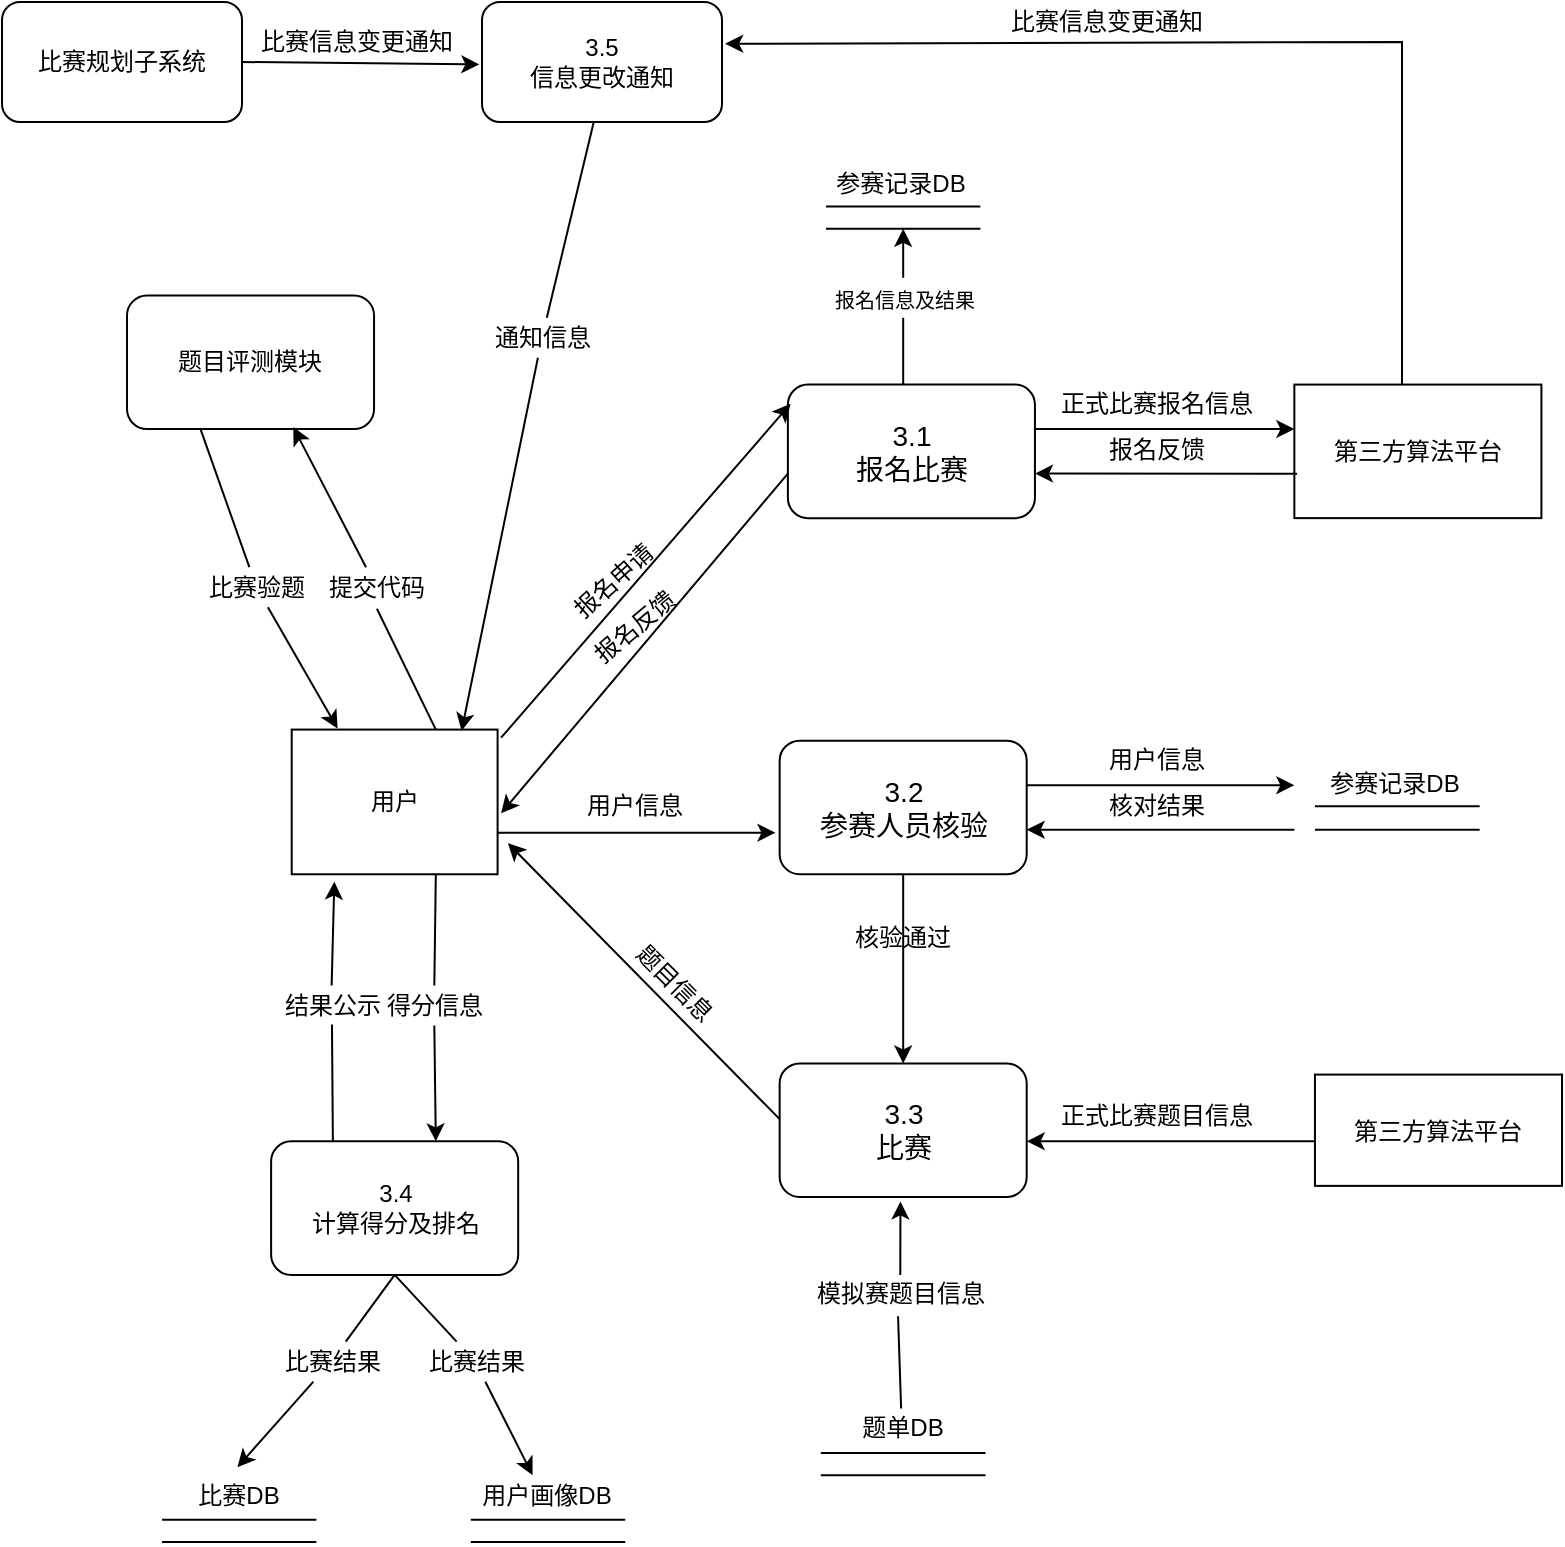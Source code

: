 <mxfile version="17.2.1" type="github">
  <diagram id="MtAmN1gWN1stzAJyf5pG" name="第 1 页">
    <mxGraphModel dx="1303" dy="713" grid="1" gridSize="10" guides="1" tooltips="1" connect="0" arrows="1" fold="1" page="1" pageScale="1" pageWidth="827" pageHeight="1169" math="0" shadow="0">
      <root>
        <mxCell id="0" />
        <mxCell id="1" parent="0" />
        <mxCell id="pAkXUdGF3VK3-g7UU75k-1" value="用户" style="rounded=0;whiteSpace=wrap;html=1;" parent="1" vertex="1">
          <mxGeometry x="154.853" y="393.79" width="102.941" height="72.339" as="geometry" />
        </mxCell>
        <mxCell id="sEVKIMjzkpmvg2Q95Bz1-36" value="题目评测模块" style="rounded=1;whiteSpace=wrap;html=1;fontSize=12;" parent="1" vertex="1">
          <mxGeometry x="72.499" y="176.773" width="123.529" height="66.774" as="geometry" />
        </mxCell>
        <mxCell id="HWCjWkDuANTWGm1I4SdF-3" value="" style="endArrow=classic;html=1;rounded=0;entryX=0.673;entryY=0.985;entryDx=0;entryDy=0;entryPerimeter=0;startArrow=none;" parent="1" source="HWCjWkDuANTWGm1I4SdF-4" target="sEVKIMjzkpmvg2Q95Bz1-36" edge="1">
          <mxGeometry width="50" height="50" relative="1" as="geometry">
            <mxPoint x="226.912" y="393.79" as="sourcePoint" />
            <mxPoint x="278.382" y="338.145" as="targetPoint" />
          </mxGeometry>
        </mxCell>
        <mxCell id="HWCjWkDuANTWGm1I4SdF-4" value="提交代码" style="text;html=1;resizable=0;autosize=1;align=center;verticalAlign=middle;points=[];fillColor=none;strokeColor=none;rounded=0;" parent="1" vertex="1">
          <mxGeometry x="167.209" y="312.583" width="60" height="20" as="geometry" />
        </mxCell>
        <mxCell id="HWCjWkDuANTWGm1I4SdF-7" value="" style="endArrow=none;html=1;rounded=0;entryX=0.504;entryY=1.039;entryDx=0;entryDy=0;entryPerimeter=0;" parent="1" target="HWCjWkDuANTWGm1I4SdF-4" edge="1">
          <mxGeometry width="50" height="50" relative="1" as="geometry">
            <mxPoint x="226.912" y="393.79" as="sourcePoint" />
            <mxPoint x="227.694" y="253.676" as="targetPoint" />
          </mxGeometry>
        </mxCell>
        <mxCell id="HWCjWkDuANTWGm1I4SdF-11" value="" style="endArrow=classic;html=1;rounded=0;startArrow=none;" parent="1" source="HWCjWkDuANTWGm1I4SdF-12" edge="1">
          <mxGeometry width="50" height="50" relative="1" as="geometry">
            <mxPoint x="226.912" y="466.129" as="sourcePoint" />
            <mxPoint x="226.912" y="599.677" as="targetPoint" />
          </mxGeometry>
        </mxCell>
        <mxCell id="HWCjWkDuANTWGm1I4SdF-12" value="得分信息" style="text;html=1;resizable=0;autosize=1;align=center;verticalAlign=middle;points=[];fillColor=none;strokeColor=none;rounded=0;" parent="1" vertex="1">
          <mxGeometry x="196.029" y="521.774" width="60" height="20" as="geometry" />
        </mxCell>
        <mxCell id="HWCjWkDuANTWGm1I4SdF-13" value="" style="endArrow=none;html=1;rounded=0;" parent="1" target="HWCjWkDuANTWGm1I4SdF-12" edge="1">
          <mxGeometry width="50" height="50" relative="1" as="geometry">
            <mxPoint x="226.912" y="466.129" as="sourcePoint" />
            <mxPoint x="226.912" y="599.677" as="targetPoint" />
          </mxGeometry>
        </mxCell>
        <mxCell id="HWCjWkDuANTWGm1I4SdF-14" value="3.4&lt;br&gt;计算得分及排名" style="rounded=1;whiteSpace=wrap;html=1;" parent="1" vertex="1">
          <mxGeometry x="144.559" y="599.677" width="123.529" height="66.774" as="geometry" />
        </mxCell>
        <mxCell id="HWCjWkDuANTWGm1I4SdF-16" value="" style="endArrow=classic;html=1;rounded=0;fontSize=12;entryX=0.207;entryY=1.051;entryDx=0;entryDy=0;entryPerimeter=0;startArrow=none;" parent="1" source="HWCjWkDuANTWGm1I4SdF-17" target="pAkXUdGF3VK3-g7UU75k-1" edge="1">
          <mxGeometry width="50" height="50" relative="1" as="geometry">
            <mxPoint x="175.441" y="599.677" as="sourcePoint" />
            <mxPoint x="226.912" y="544.032" as="targetPoint" />
          </mxGeometry>
        </mxCell>
        <mxCell id="HWCjWkDuANTWGm1I4SdF-17" value="结果公示" style="text;html=1;resizable=0;autosize=1;align=center;verticalAlign=middle;points=[];fillColor=none;strokeColor=none;rounded=0;fontSize=12;" parent="1" vertex="1">
          <mxGeometry x="144.559" y="521.774" width="60" height="20" as="geometry" />
        </mxCell>
        <mxCell id="HWCjWkDuANTWGm1I4SdF-18" value="" style="endArrow=none;html=1;rounded=0;fontSize=12;entryX=0.507;entryY=0.972;entryDx=0;entryDy=0;entryPerimeter=0;" parent="1" target="HWCjWkDuANTWGm1I4SdF-17" edge="1">
          <mxGeometry width="50" height="50" relative="1" as="geometry">
            <mxPoint x="175.441" y="599.677" as="sourcePoint" />
            <mxPoint x="176.162" y="469.818" as="targetPoint" />
          </mxGeometry>
        </mxCell>
        <mxCell id="HWCjWkDuANTWGm1I4SdF-20" value="比赛结果" style="text;html=1;resizable=0;autosize=1;align=center;verticalAlign=middle;points=[];fillColor=none;strokeColor=none;rounded=0;fontSize=12;" parent="1" vertex="1">
          <mxGeometry x="144.559" y="699.839" width="60" height="20" as="geometry" />
        </mxCell>
        <mxCell id="HWCjWkDuANTWGm1I4SdF-21" value="" style="endArrow=none;html=1;rounded=0;fontSize=12;" parent="1" target="HWCjWkDuANTWGm1I4SdF-20" edge="1">
          <mxGeometry width="50" height="50" relative="1" as="geometry">
            <mxPoint x="206.324" y="666.452" as="sourcePoint" />
            <mxPoint x="206.324" y="744.355" as="targetPoint" />
          </mxGeometry>
        </mxCell>
        <mxCell id="HWCjWkDuANTWGm1I4SdF-25" value="" style="group" parent="1" vertex="1" connectable="0">
          <mxGeometry x="90" y="766.613" width="77.206" height="33.387" as="geometry" />
        </mxCell>
        <mxCell id="HWCjWkDuANTWGm1I4SdF-22" value="" style="endArrow=none;html=1;rounded=0;fontSize=12;" parent="HWCjWkDuANTWGm1I4SdF-25" edge="1">
          <mxGeometry width="50" height="50" relative="1" as="geometry">
            <mxPoint y="22.258" as="sourcePoint" />
            <mxPoint x="77.206" y="22.258" as="targetPoint" />
          </mxGeometry>
        </mxCell>
        <mxCell id="HWCjWkDuANTWGm1I4SdF-23" value="" style="endArrow=none;html=1;rounded=0;fontSize=12;" parent="HWCjWkDuANTWGm1I4SdF-25" edge="1">
          <mxGeometry width="50" height="50" relative="1" as="geometry">
            <mxPoint y="33.387" as="sourcePoint" />
            <mxPoint x="77.206" y="33.387" as="targetPoint" />
          </mxGeometry>
        </mxCell>
        <mxCell id="HWCjWkDuANTWGm1I4SdF-24" value="比赛DB" style="text;html=1;resizable=0;autosize=1;align=center;verticalAlign=middle;points=[];fillColor=none;strokeColor=none;rounded=0;fontSize=12;" parent="HWCjWkDuANTWGm1I4SdF-25" vertex="1">
          <mxGeometry x="7.721" width="60" height="20" as="geometry" />
        </mxCell>
        <mxCell id="HWCjWkDuANTWGm1I4SdF-19" value="" style="endArrow=classic;html=1;rounded=0;fontSize=12;startArrow=none;entryX=0.5;entryY=-0.2;entryDx=0;entryDy=0;entryPerimeter=0;" parent="1" source="HWCjWkDuANTWGm1I4SdF-20" target="HWCjWkDuANTWGm1I4SdF-24" edge="1">
          <mxGeometry width="50" height="50" relative="1" as="geometry">
            <mxPoint x="206.324" y="666.452" as="sourcePoint" />
            <mxPoint x="206.324" y="744.355" as="targetPoint" />
          </mxGeometry>
        </mxCell>
        <mxCell id="AiCGU1jMbmE6dtAfAe_y-2" value="" style="endArrow=classic;html=1;rounded=0;startArrow=none;" parent="1" source="AiCGU1jMbmE6dtAfAe_y-8" edge="1">
          <mxGeometry width="50" height="50" relative="1" as="geometry">
            <mxPoint x="206.324" y="666.452" as="sourcePoint" />
            <mxPoint x="275.294" y="766.613" as="targetPoint" />
          </mxGeometry>
        </mxCell>
        <mxCell id="AiCGU1jMbmE6dtAfAe_y-7" value="" style="group" parent="1" vertex="1" connectable="0">
          <mxGeometry x="241.838" y="766.613" width="82.353" height="33.387" as="geometry" />
        </mxCell>
        <mxCell id="AiCGU1jMbmE6dtAfAe_y-4" value="" style="endArrow=none;html=1;rounded=0;fontSize=12;" parent="AiCGU1jMbmE6dtAfAe_y-7" edge="1">
          <mxGeometry width="50" height="50" relative="1" as="geometry">
            <mxPoint x="2.574" y="22.258" as="sourcePoint" />
            <mxPoint x="79.779" y="22.258" as="targetPoint" />
          </mxGeometry>
        </mxCell>
        <mxCell id="AiCGU1jMbmE6dtAfAe_y-5" value="" style="endArrow=none;html=1;rounded=0;fontSize=12;" parent="AiCGU1jMbmE6dtAfAe_y-7" edge="1">
          <mxGeometry width="50" height="50" relative="1" as="geometry">
            <mxPoint x="2.574" y="33.387" as="sourcePoint" />
            <mxPoint x="79.779" y="33.387" as="targetPoint" />
          </mxGeometry>
        </mxCell>
        <mxCell id="AiCGU1jMbmE6dtAfAe_y-6" value="用户画像DB" style="text;html=1;resizable=0;autosize=1;align=center;verticalAlign=middle;points=[];fillColor=none;strokeColor=none;rounded=0;fontSize=12;" parent="AiCGU1jMbmE6dtAfAe_y-7" vertex="1">
          <mxGeometry width="80" height="20" as="geometry" />
        </mxCell>
        <mxCell id="AiCGU1jMbmE6dtAfAe_y-8" value="比赛结果" style="text;html=1;resizable=0;autosize=1;align=center;verticalAlign=middle;points=[];fillColor=none;strokeColor=none;rounded=0;fontSize=12;" parent="1" vertex="1">
          <mxGeometry x="216.618" y="699.839" width="60" height="20" as="geometry" />
        </mxCell>
        <mxCell id="AiCGU1jMbmE6dtAfAe_y-9" value="" style="endArrow=none;html=1;rounded=0;" parent="1" target="AiCGU1jMbmE6dtAfAe_y-8" edge="1">
          <mxGeometry width="50" height="50" relative="1" as="geometry">
            <mxPoint x="206.324" y="666.452" as="sourcePoint" />
            <mxPoint x="275.294" y="766.613" as="targetPoint" />
          </mxGeometry>
        </mxCell>
        <mxCell id="sEVKIMjzkpmvg2Q95Bz1-1" value="" style="endArrow=classic;html=1;rounded=0;entryX=-0.017;entryY=0.689;entryDx=0;entryDy=0;entryPerimeter=0;exitX=0.997;exitY=0.713;exitDx=0;exitDy=0;exitPerimeter=0;" parent="1" source="pAkXUdGF3VK3-g7UU75k-1" target="sEVKIMjzkpmvg2Q95Bz1-2" edge="1">
          <mxGeometry width="50" height="50" relative="1" as="geometry">
            <mxPoint x="265" y="566.29" as="sourcePoint" />
            <mxPoint x="388.529" y="432.742" as="targetPoint" />
          </mxGeometry>
        </mxCell>
        <mxCell id="sEVKIMjzkpmvg2Q95Bz1-3" value="用户信息" style="text;html=1;resizable=0;autosize=1;align=center;verticalAlign=middle;points=[];fillColor=none;strokeColor=none;rounded=0;rotation=0;" parent="1" vertex="1">
          <mxGeometry x="295.882" y="421.613" width="60" height="20" as="geometry" />
        </mxCell>
        <mxCell id="sEVKIMjzkpmvg2Q95Bz1-8" value="" style="endArrow=classic;html=1;rounded=0;fontSize=14;entryX=1.05;entryY=0.785;entryDx=0;entryDy=0;entryPerimeter=0;" parent="1" target="pAkXUdGF3VK3-g7UU75k-1" edge="1">
          <mxGeometry width="50" height="50" relative="1" as="geometry">
            <mxPoint x="398.824" y="588.548" as="sourcePoint" />
            <mxPoint x="265" y="577.419" as="targetPoint" />
          </mxGeometry>
        </mxCell>
        <mxCell id="sEVKIMjzkpmvg2Q95Bz1-9" value="3.3&lt;br&gt;比赛" style="rounded=1;whiteSpace=wrap;html=1;fontSize=14;" parent="1" vertex="1">
          <mxGeometry x="398.824" y="560.726" width="123.529" height="66.774" as="geometry" />
        </mxCell>
        <mxCell id="sEVKIMjzkpmvg2Q95Bz1-12" value="" style="endArrow=classic;html=1;rounded=0;fontSize=14;" parent="1" edge="1">
          <mxGeometry width="50" height="50" relative="1" as="geometry">
            <mxPoint x="666.471" y="599.677" as="sourcePoint" />
            <mxPoint x="522.353" y="599.677" as="targetPoint" />
          </mxGeometry>
        </mxCell>
        <mxCell id="sEVKIMjzkpmvg2Q95Bz1-13" value="&lt;font style=&quot;font-size: 12px&quot;&gt;第三方算法平台&lt;/font&gt;" style="rounded=0;whiteSpace=wrap;html=1;fontSize=14;" parent="1" vertex="1">
          <mxGeometry x="666.471" y="566.29" width="123.529" height="55.645" as="geometry" />
        </mxCell>
        <mxCell id="sEVKIMjzkpmvg2Q95Bz1-14" value="" style="endArrow=classic;html=1;rounded=0;fontSize=14;entryX=0.489;entryY=1.033;entryDx=0;entryDy=0;entryPerimeter=0;startArrow=none;" parent="1" source="sEVKIMjzkpmvg2Q95Bz1-23" target="sEVKIMjzkpmvg2Q95Bz1-9" edge="1">
          <mxGeometry width="50" height="50" relative="1" as="geometry">
            <mxPoint x="459.559" y="722.097" as="sourcePoint" />
            <mxPoint x="481.176" y="621.935" as="targetPoint" />
          </mxGeometry>
        </mxCell>
        <mxCell id="sEVKIMjzkpmvg2Q95Bz1-17" value="" style="endArrow=none;html=1;rounded=0;fontSize=14;" parent="1" edge="1">
          <mxGeometry width="50" height="50" relative="1" as="geometry">
            <mxPoint x="666.471" y="443.871" as="sourcePoint" />
            <mxPoint x="748.824" y="443.871" as="targetPoint" />
          </mxGeometry>
        </mxCell>
        <mxCell id="sEVKIMjzkpmvg2Q95Bz1-18" value="" style="endArrow=none;html=1;rounded=0;fontSize=14;" parent="1" edge="1">
          <mxGeometry width="50" height="50" relative="1" as="geometry">
            <mxPoint x="666.471" y="432.185" as="sourcePoint" />
            <mxPoint x="748.824" y="432.185" as="targetPoint" />
          </mxGeometry>
        </mxCell>
        <mxCell id="sEVKIMjzkpmvg2Q95Bz1-19" value="" style="endArrow=none;html=1;rounded=0;fontSize=14;" parent="1" edge="1">
          <mxGeometry width="50" height="50" relative="1" as="geometry">
            <mxPoint x="419.412" y="755.484" as="sourcePoint" />
            <mxPoint x="501.765" y="755.484" as="targetPoint" />
          </mxGeometry>
        </mxCell>
        <mxCell id="sEVKIMjzkpmvg2Q95Bz1-20" value="" style="endArrow=none;html=1;rounded=0;fontSize=14;" parent="1" edge="1">
          <mxGeometry width="50" height="50" relative="1" as="geometry">
            <mxPoint x="419.412" y="766.613" as="sourcePoint" />
            <mxPoint x="501.765" y="766.613" as="targetPoint" />
          </mxGeometry>
        </mxCell>
        <mxCell id="sEVKIMjzkpmvg2Q95Bz1-21" value="&lt;font style=&quot;font-size: 12px&quot;&gt;参赛记录DB&lt;/font&gt;" style="text;html=1;resizable=0;autosize=1;align=center;verticalAlign=middle;points=[];fillColor=none;strokeColor=none;rounded=0;fontSize=14;" parent="1" vertex="1">
          <mxGeometry x="666.471" y="410.484" width="80" height="20" as="geometry" />
        </mxCell>
        <mxCell id="sEVKIMjzkpmvg2Q95Bz1-22" value="题单DB" style="text;html=1;resizable=0;autosize=1;align=center;verticalAlign=middle;points=[];fillColor=none;strokeColor=none;rounded=0;fontSize=12;" parent="1" vertex="1">
          <mxGeometry x="429.706" y="733.226" width="60" height="20" as="geometry" />
        </mxCell>
        <mxCell id="sEVKIMjzkpmvg2Q95Bz1-23" value="模拟赛题目信息" style="text;html=1;resizable=0;autosize=1;align=center;verticalAlign=middle;points=[];fillColor=none;strokeColor=none;rounded=0;fontSize=12;" parent="1" vertex="1">
          <mxGeometry x="409.118" y="666.452" width="100" height="20" as="geometry" />
        </mxCell>
        <mxCell id="sEVKIMjzkpmvg2Q95Bz1-24" value="" style="endArrow=none;html=1;rounded=0;fontSize=14;entryX=0.489;entryY=1.033;entryDx=0;entryDy=0;entryPerimeter=0;" parent="1" target="sEVKIMjzkpmvg2Q95Bz1-23" edge="1">
          <mxGeometry width="50" height="50" relative="1" as="geometry">
            <mxPoint x="459.559" y="733.226" as="sourcePoint" />
            <mxPoint x="459.229" y="624.139" as="targetPoint" />
          </mxGeometry>
        </mxCell>
        <mxCell id="sEVKIMjzkpmvg2Q95Bz1-26" value="核验通过" style="text;html=1;resizable=0;autosize=1;align=center;verticalAlign=middle;points=[];fillColor=none;strokeColor=none;rounded=0;fontSize=12;" parent="1" vertex="1">
          <mxGeometry x="429.706" y="488.387" width="60" height="20" as="geometry" />
        </mxCell>
        <mxCell id="sEVKIMjzkpmvg2Q95Bz1-2" value="3.2&lt;br style=&quot;font-size: 14px&quot;&gt;参赛人员核验" style="rounded=1;whiteSpace=wrap;html=1;fontSize=14;" parent="1" vertex="1">
          <mxGeometry x="398.824" y="399.355" width="123.529" height="66.774" as="geometry" />
        </mxCell>
        <mxCell id="sEVKIMjzkpmvg2Q95Bz1-4" value="" style="endArrow=classic;html=1;rounded=0;fontSize=14;" parent="1" edge="1">
          <mxGeometry width="50" height="50" relative="1" as="geometry">
            <mxPoint x="522.353" y="421.613" as="sourcePoint" />
            <mxPoint x="656.176" y="421.613" as="targetPoint" />
          </mxGeometry>
        </mxCell>
        <mxCell id="sEVKIMjzkpmvg2Q95Bz1-5" value="" style="endArrow=classic;html=1;rounded=0;fontSize=14;" parent="1" edge="1">
          <mxGeometry width="50" height="50" relative="1" as="geometry">
            <mxPoint x="656.176" y="443.871" as="sourcePoint" />
            <mxPoint x="522.353" y="443.871" as="targetPoint" />
          </mxGeometry>
        </mxCell>
        <mxCell id="sEVKIMjzkpmvg2Q95Bz1-16" value="" style="endArrow=classic;html=1;rounded=0;fontSize=14;" parent="1" target="sEVKIMjzkpmvg2Q95Bz1-9" edge="1">
          <mxGeometry width="50" height="50" relative="1" as="geometry">
            <mxPoint x="460.588" y="466.129" as="sourcePoint" />
            <mxPoint x="512.059" y="410.484" as="targetPoint" />
          </mxGeometry>
        </mxCell>
        <mxCell id="sEVKIMjzkpmvg2Q95Bz1-27" value="用户信息" style="text;html=1;resizable=0;autosize=1;align=center;verticalAlign=middle;points=[];fillColor=none;strokeColor=none;rounded=0;fontSize=12;" parent="1" vertex="1">
          <mxGeometry x="557.353" y="399.355" width="60" height="20" as="geometry" />
        </mxCell>
        <mxCell id="sEVKIMjzkpmvg2Q95Bz1-28" value="核对结果" style="text;html=1;resizable=0;autosize=1;align=center;verticalAlign=middle;points=[];fillColor=none;strokeColor=none;rounded=0;fontSize=12;" parent="1" vertex="1">
          <mxGeometry x="557.353" y="421.613" width="60" height="20" as="geometry" />
        </mxCell>
        <mxCell id="sEVKIMjzkpmvg2Q95Bz1-29" value="正式比赛题目信息" style="text;html=1;resizable=0;autosize=1;align=center;verticalAlign=middle;points=[];fillColor=none;strokeColor=none;rounded=0;fontSize=12;" parent="1" vertex="1">
          <mxGeometry x="531.618" y="577.419" width="110" height="20" as="geometry" />
        </mxCell>
        <mxCell id="sEVKIMjzkpmvg2Q95Bz1-40" value="题目信息" style="text;html=1;resizable=0;autosize=1;align=center;verticalAlign=middle;points=[];fillColor=none;strokeColor=none;rounded=0;fontSize=12;rotation=45;" parent="1" vertex="1">
          <mxGeometry x="316.471" y="510.645" width="60" height="20" as="geometry" />
        </mxCell>
        <mxCell id="r88FNmfs6cmf427RSIW_-2" value="&lt;font style=&quot;font-size: 14px&quot;&gt;3.1&lt;br&gt;报名比赛&lt;/font&gt;" style="rounded=1;whiteSpace=wrap;html=1;" parent="1" vertex="1">
          <mxGeometry x="402.941" y="221.29" width="123.529" height="66.774" as="geometry" />
        </mxCell>
        <mxCell id="r88FNmfs6cmf427RSIW_-3" value="" style="endArrow=classic;html=1;rounded=0;fontSize=14;entryX=0.011;entryY=0.144;entryDx=0;entryDy=0;entryPerimeter=0;exitX=1.017;exitY=0.056;exitDx=0;exitDy=0;exitPerimeter=0;" parent="1" source="pAkXUdGF3VK3-g7UU75k-1" target="r88FNmfs6cmf427RSIW_-2" edge="1">
          <mxGeometry width="50" height="50" relative="1" as="geometry">
            <mxPoint x="257.279" y="421.613" as="sourcePoint" />
            <mxPoint x="308.75" y="365.968" as="targetPoint" />
          </mxGeometry>
        </mxCell>
        <mxCell id="r88FNmfs6cmf427RSIW_-4" value="报名申请" style="text;html=1;resizable=0;autosize=1;align=center;verticalAlign=middle;points=[];fillColor=none;strokeColor=none;rounded=0;rotation=-42;" parent="1" vertex="1">
          <mxGeometry x="285.588" y="310.323" width="60" height="20" as="geometry" />
        </mxCell>
        <mxCell id="r88FNmfs6cmf427RSIW_-6" value="" style="endArrow=classic;html=1;rounded=0;fontSize=14;startArrow=none;" parent="1" source="r88FNmfs6cmf427RSIW_-9" edge="1">
          <mxGeometry width="50" height="50" relative="1" as="geometry">
            <mxPoint x="460.588" y="221.29" as="sourcePoint" />
            <mxPoint x="460.588" y="143.387" as="targetPoint" />
          </mxGeometry>
        </mxCell>
        <mxCell id="r88FNmfs6cmf427RSIW_-7" value="" style="endArrow=none;html=1;rounded=0;fontSize=14;" parent="1" edge="1">
          <mxGeometry width="50" height="50" relative="1" as="geometry">
            <mxPoint x="421.985" y="143.387" as="sourcePoint" />
            <mxPoint x="499.191" y="143.387" as="targetPoint" />
          </mxGeometry>
        </mxCell>
        <mxCell id="r88FNmfs6cmf427RSIW_-8" value="" style="endArrow=none;html=1;rounded=0;fontSize=14;" parent="1" edge="1">
          <mxGeometry width="50" height="50" relative="1" as="geometry">
            <mxPoint x="421.985" y="132.258" as="sourcePoint" />
            <mxPoint x="499.191" y="132.258" as="targetPoint" />
          </mxGeometry>
        </mxCell>
        <mxCell id="r88FNmfs6cmf427RSIW_-9" value="&lt;font size=&quot;1&quot;&gt;报名信息及结果&lt;/font&gt;" style="text;html=1;resizable=0;autosize=1;align=center;verticalAlign=middle;points=[];fillColor=none;strokeColor=none;rounded=0;fontSize=14;" parent="1" vertex="1">
          <mxGeometry x="410.588" y="167.904" width="100" height="20" as="geometry" />
        </mxCell>
        <mxCell id="r88FNmfs6cmf427RSIW_-10" value="" style="endArrow=none;html=1;rounded=0;fontSize=14;" parent="1" target="r88FNmfs6cmf427RSIW_-9" edge="1">
          <mxGeometry width="50" height="50" relative="1" as="geometry">
            <mxPoint x="460.588" y="221.29" as="sourcePoint" />
            <mxPoint x="460.588" y="143.387" as="targetPoint" />
          </mxGeometry>
        </mxCell>
        <mxCell id="r88FNmfs6cmf427RSIW_-11" value="&lt;font style=&quot;font-size: 12px&quot;&gt;参赛记录DB&lt;/font&gt;" style="text;html=1;resizable=0;autosize=1;align=center;verticalAlign=middle;points=[];fillColor=none;strokeColor=none;rounded=0;fontSize=13;" parent="1" vertex="1">
          <mxGeometry x="419.412" y="110" width="80" height="20" as="geometry" />
        </mxCell>
        <mxCell id="r88FNmfs6cmf427RSIW_-12" value="" style="endArrow=classic;html=1;rounded=0;fontSize=12;" parent="1" edge="1">
          <mxGeometry width="50" height="50" relative="1" as="geometry">
            <mxPoint x="526.471" y="243.548" as="sourcePoint" />
            <mxPoint x="656.176" y="243.548" as="targetPoint" />
          </mxGeometry>
        </mxCell>
        <mxCell id="r88FNmfs6cmf427RSIW_-13" value="正式比赛报名信息" style="text;html=1;resizable=0;autosize=1;align=center;verticalAlign=middle;points=[];fillColor=none;strokeColor=none;rounded=0;fontSize=12;" parent="1" vertex="1">
          <mxGeometry x="531.618" y="221.29" width="110" height="20" as="geometry" />
        </mxCell>
        <mxCell id="r88FNmfs6cmf427RSIW_-14" value="第三方算法平台" style="rounded=0;whiteSpace=wrap;html=1;fontSize=12;" parent="1" vertex="1">
          <mxGeometry x="656.176" y="221.29" width="123.529" height="66.774" as="geometry" />
        </mxCell>
        <mxCell id="r88FNmfs6cmf427RSIW_-15" value="" style="endArrow=classic;html=1;rounded=0;fontSize=12;exitX=0.011;exitY=0.667;exitDx=0;exitDy=0;exitPerimeter=0;" parent="1" source="r88FNmfs6cmf427RSIW_-14" edge="1">
          <mxGeometry width="50" height="50" relative="1" as="geometry">
            <mxPoint x="475.0" y="321.452" as="sourcePoint" />
            <mxPoint x="526.471" y="265.806" as="targetPoint" />
          </mxGeometry>
        </mxCell>
        <mxCell id="r88FNmfs6cmf427RSIW_-16" value="报名反馈" style="text;html=1;resizable=0;autosize=1;align=center;verticalAlign=middle;points=[];fillColor=none;strokeColor=none;rounded=0;fontSize=12;" parent="1" vertex="1">
          <mxGeometry x="557.353" y="243.548" width="60" height="20" as="geometry" />
        </mxCell>
        <mxCell id="r88FNmfs6cmf427RSIW_-18" value="" style="endArrow=classic;html=1;rounded=0;fontSize=12;entryX=1.017;entryY=0.579;entryDx=0;entryDy=0;entryPerimeter=0;" parent="1" target="pAkXUdGF3VK3-g7UU75k-1" edge="1">
          <mxGeometry width="50" height="50" relative="1" as="geometry">
            <mxPoint x="402.941" y="265.806" as="sourcePoint" />
            <mxPoint x="254.706" y="410.484" as="targetPoint" />
          </mxGeometry>
        </mxCell>
        <mxCell id="r88FNmfs6cmf427RSIW_-20" value="报名反馈" style="text;html=1;resizable=0;autosize=1;align=center;verticalAlign=middle;points=[];fillColor=none;strokeColor=none;rounded=0;fontSize=12;rotation=-40;" parent="1" vertex="1">
          <mxGeometry x="295.882" y="332.581" width="60" height="20" as="geometry" />
        </mxCell>
        <mxCell id="zaRZSiSZTLFPpiUlv7-_-4" value="" style="endArrow=classic;html=1;rounded=0;entryX=0.223;entryY=-0.007;entryDx=0;entryDy=0;entryPerimeter=0;startArrow=none;" edge="1" parent="1" source="HWCjWkDuANTWGm1I4SdF-9" target="pAkXUdGF3VK3-g7UU75k-1">
          <mxGeometry width="50" height="50" relative="1" as="geometry">
            <mxPoint x="109.26" y="243.55" as="sourcePoint" />
            <mxPoint x="159.26" y="193.55" as="targetPoint" />
          </mxGeometry>
        </mxCell>
        <mxCell id="HWCjWkDuANTWGm1I4SdF-9" value="比赛验题" style="text;html=1;resizable=0;autosize=1;align=center;verticalAlign=middle;points=[];fillColor=none;strokeColor=none;rounded=0;" parent="1" vertex="1">
          <mxGeometry x="107.209" y="312.583" width="60" height="20" as="geometry" />
        </mxCell>
        <mxCell id="zaRZSiSZTLFPpiUlv7-_-5" value="" style="endArrow=none;html=1;rounded=0;" edge="1" parent="1" target="HWCjWkDuANTWGm1I4SdF-9">
          <mxGeometry width="50" height="50" relative="1" as="geometry">
            <mxPoint x="109.26" y="243.55" as="sourcePoint" />
            <mxPoint x="177.809" y="393.284" as="targetPoint" />
          </mxGeometry>
        </mxCell>
        <mxCell id="zaRZSiSZTLFPpiUlv7-_-8" value="3.5&lt;br&gt;信息更改通知" style="rounded=1;whiteSpace=wrap;html=1;" vertex="1" parent="1">
          <mxGeometry x="250.0" y="30" width="120" height="60" as="geometry" />
        </mxCell>
        <mxCell id="zaRZSiSZTLFPpiUlv7-_-9" value="" style="endArrow=classic;html=1;rounded=0;entryX=1.013;entryY=0.348;entryDx=0;entryDy=0;entryPerimeter=0;" edge="1" parent="1" target="zaRZSiSZTLFPpiUlv7-_-8">
          <mxGeometry width="50" height="50" relative="1" as="geometry">
            <mxPoint x="710" y="221.29" as="sourcePoint" />
            <mxPoint x="760" y="171.29" as="targetPoint" />
            <Array as="points">
              <mxPoint x="710" y="50" />
            </Array>
          </mxGeometry>
        </mxCell>
        <mxCell id="zaRZSiSZTLFPpiUlv7-_-10" value="比赛规划子系统" style="rounded=1;whiteSpace=wrap;html=1;" vertex="1" parent="1">
          <mxGeometry x="10" y="30" width="120" height="60" as="geometry" />
        </mxCell>
        <mxCell id="zaRZSiSZTLFPpiUlv7-_-11" value="" style="endArrow=classic;html=1;rounded=0;entryX=-0.011;entryY=0.52;entryDx=0;entryDy=0;entryPerimeter=0;" edge="1" parent="1" target="zaRZSiSZTLFPpiUlv7-_-8">
          <mxGeometry width="50" height="50" relative="1" as="geometry">
            <mxPoint x="130" y="60" as="sourcePoint" />
            <mxPoint x="180" y="10" as="targetPoint" />
          </mxGeometry>
        </mxCell>
        <mxCell id="zaRZSiSZTLFPpiUlv7-_-12" value="比赛信息变更通知" style="text;html=1;resizable=0;autosize=1;align=center;verticalAlign=middle;points=[];fillColor=none;strokeColor=none;rounded=0;" vertex="1" parent="1">
          <mxGeometry x="131.84" y="40" width="110" height="20" as="geometry" />
        </mxCell>
        <mxCell id="zaRZSiSZTLFPpiUlv7-_-13" value="比赛信息变更通知" style="text;html=1;resizable=0;autosize=1;align=center;verticalAlign=middle;points=[];fillColor=none;strokeColor=none;rounded=0;" vertex="1" parent="1">
          <mxGeometry x="507.35" y="30" width="110" height="20" as="geometry" />
        </mxCell>
        <mxCell id="zaRZSiSZTLFPpiUlv7-_-14" value="" style="endArrow=classic;html=1;rounded=0;entryX=0.825;entryY=0.01;entryDx=0;entryDy=0;entryPerimeter=0;startArrow=none;" edge="1" parent="1" source="zaRZSiSZTLFPpiUlv7-_-15" target="pAkXUdGF3VK3-g7UU75k-1">
          <mxGeometry width="50" height="50" relative="1" as="geometry">
            <mxPoint x="305.88" y="90" as="sourcePoint" />
            <mxPoint x="355.88" y="40" as="targetPoint" />
          </mxGeometry>
        </mxCell>
        <mxCell id="zaRZSiSZTLFPpiUlv7-_-15" value="通知信息" style="text;html=1;resizable=0;autosize=1;align=center;verticalAlign=middle;points=[];fillColor=none;strokeColor=none;rounded=0;" vertex="1" parent="1">
          <mxGeometry x="250" y="187.9" width="60" height="20" as="geometry" />
        </mxCell>
        <mxCell id="zaRZSiSZTLFPpiUlv7-_-16" value="" style="endArrow=none;html=1;rounded=0;" edge="1" parent="1" target="zaRZSiSZTLFPpiUlv7-_-15">
          <mxGeometry width="50" height="50" relative="1" as="geometry">
            <mxPoint x="305.88" y="90.0" as="sourcePoint" />
            <mxPoint x="239.779" y="394.514" as="targetPoint" />
          </mxGeometry>
        </mxCell>
      </root>
    </mxGraphModel>
  </diagram>
</mxfile>
